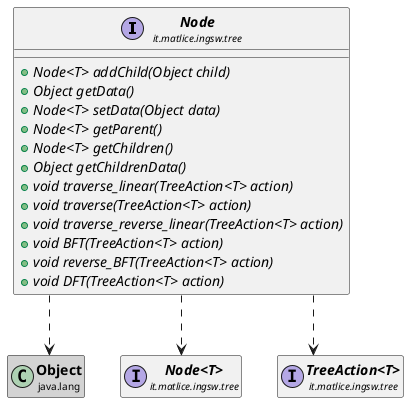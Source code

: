 @startuml

skinparam svgLinkTarget _parent
skinparam linetype ortho
set namespaceSeparator none
interface "<b><size:14>Node</b>\n<size:10>it.matlice.ingsw.tree" as it.matlice.ingsw.tree.Node  [[../../../../it/matlice/ingsw/tree/Node.html{it.matlice.ingsw.tree.Node}]] {
{abstract} +Node<T> addChild(Object child)
{abstract} +Object getData()
{abstract} +Node<T> setData(Object data)
{abstract} +Node<T> getParent()
{abstract} +Node<T> getChildren()
{abstract} +Object getChildrenData()
{abstract} +void traverse_linear(TreeAction<T> action)
{abstract} +void traverse(TreeAction<T> action)
{abstract} +void traverse_reverse_linear(TreeAction<T> action)
{abstract} +void BFT(TreeAction<T> action)
{abstract} +void reverse_BFT(TreeAction<T> action)
{abstract} +void DFT(TreeAction<T> action)
}


class "<b><size:14>Object</b>\n<size:10>java.lang" as java.lang.Object  #lightgrey {
}

hide java.lang.Object fields
hide java.lang.Object methods

it.matlice.ingsw.tree.Node ..> java.lang.Object

interface "<b><size:14>Node<T></b>\n<size:10>it.matlice.ingsw.tree" as it.matlice.ingsw.tree.NodeObject  [[../../../../it/matlice/ingsw/tree/Node.html{it.matlice.ingsw.tree.Node}]] {
}

hide it.matlice.ingsw.tree.NodeObject fields
hide it.matlice.ingsw.tree.NodeObject methods

it.matlice.ingsw.tree.Node ..> it.matlice.ingsw.tree.NodeObject

interface "<b><size:14>TreeAction<T></b>\n<size:10>it.matlice.ingsw.tree" as it.matlice.ingsw.tree.TreeActionObject  [[../../../../it/matlice/ingsw/tree/TreeAction.html{it.matlice.ingsw.tree.TreeAction}]] {
}

hide it.matlice.ingsw.tree.TreeActionObject fields
hide it.matlice.ingsw.tree.TreeActionObject methods

it.matlice.ingsw.tree.Node ..> it.matlice.ingsw.tree.TreeActionObject


@enduml

